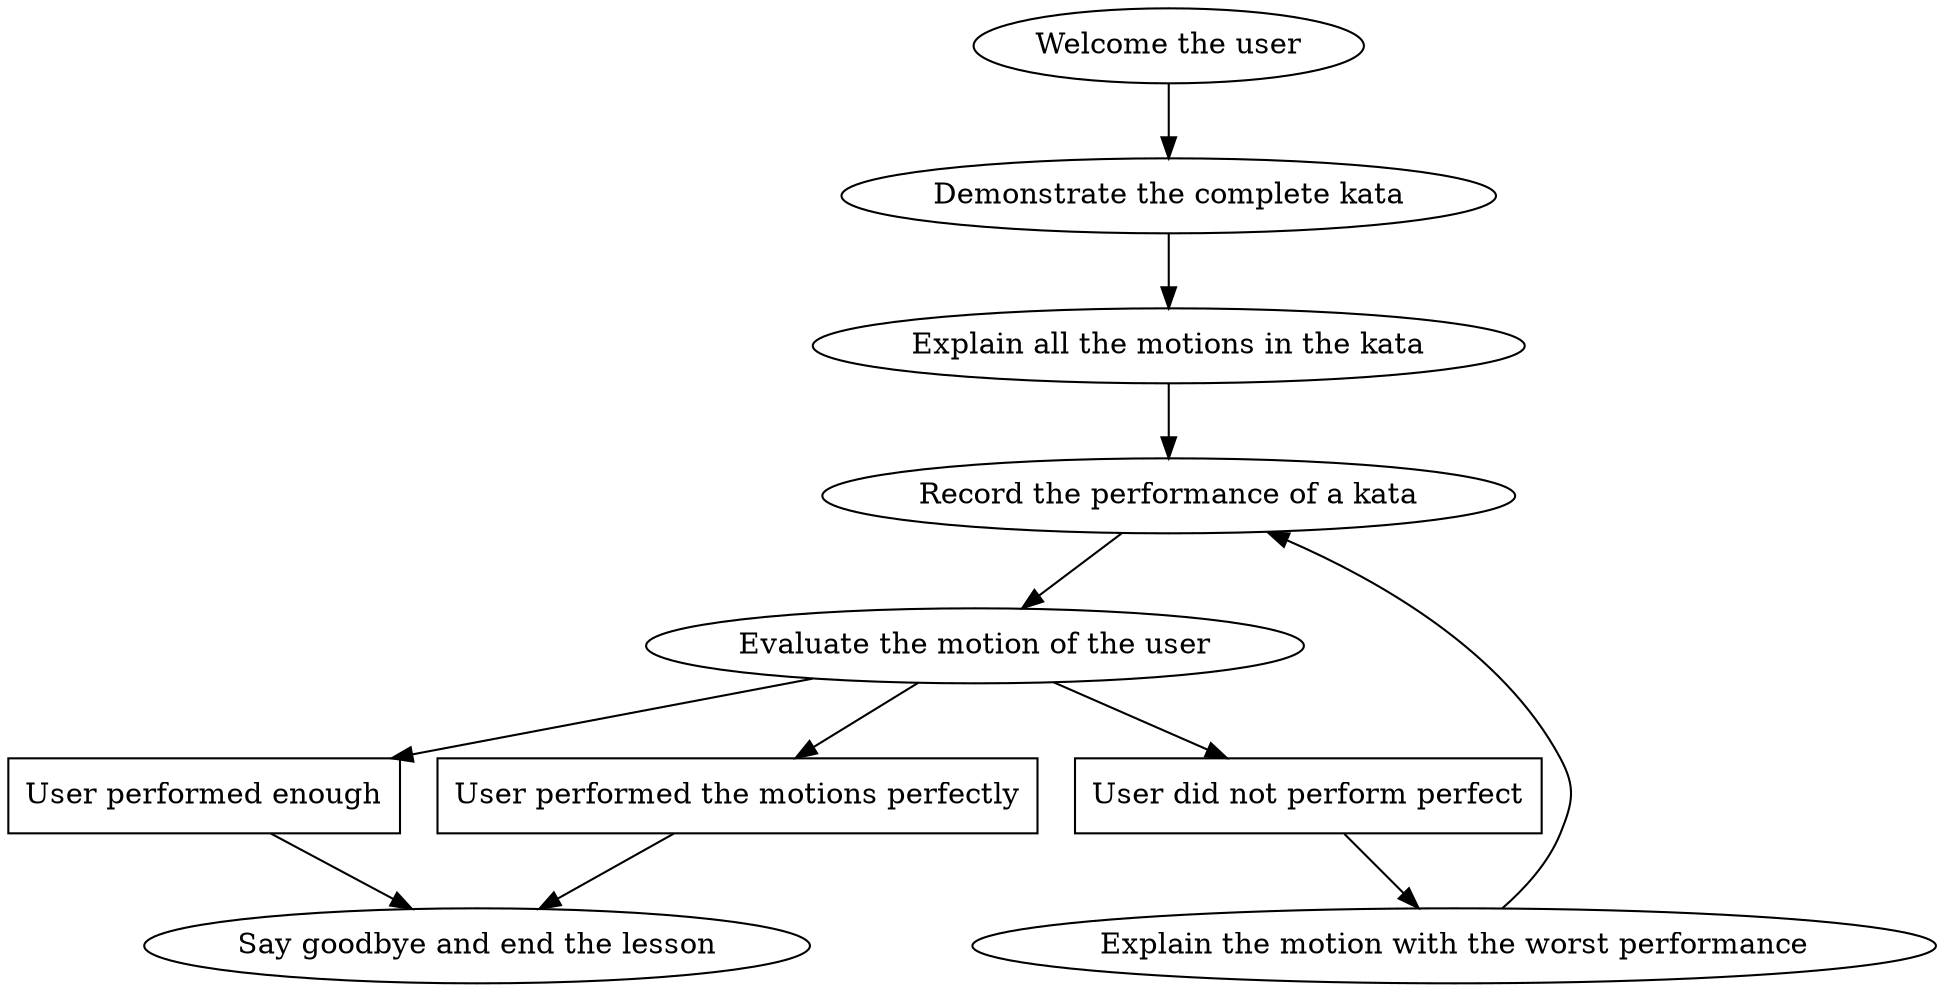 digraph userStateDiagram{
 welcome -> explain_kata
 explain_kata -> explain_parts
 explain_parts -> record_complete_kata
 record_complete_kata -> evaluate
 
 evaluate -> too_many_times 
 too_many_times -> end
 evaluate -> perfect_performance
 perfect_performance -> end

 evaluate -> not_perfect_performance
 not_perfect_performance -> explain_individual_part
 explain_individual_part -> record_complete_kata



 //Individual nodes
 perfect_performance[shape="box" label = "User performed the motions perfectly"]
 too_many_times[shape="box" label="User performed enough"]
 not_perfect_performance[shape="box" label="User did not perform perfect"]
explain_individual_part[label="Explain the motion with the worst performance"]
evaluate[label="Evaluate the motion of the user"]
record_complete_kata[label="Record the performance of a kata"]
explain_parts[label="Explain all the motions in the kata"]
explain_kata[label="Demonstrate the complete kata"]
welcome[label="Welcome the user"]
end[label="Say goodbye and end the lesson"]

}
